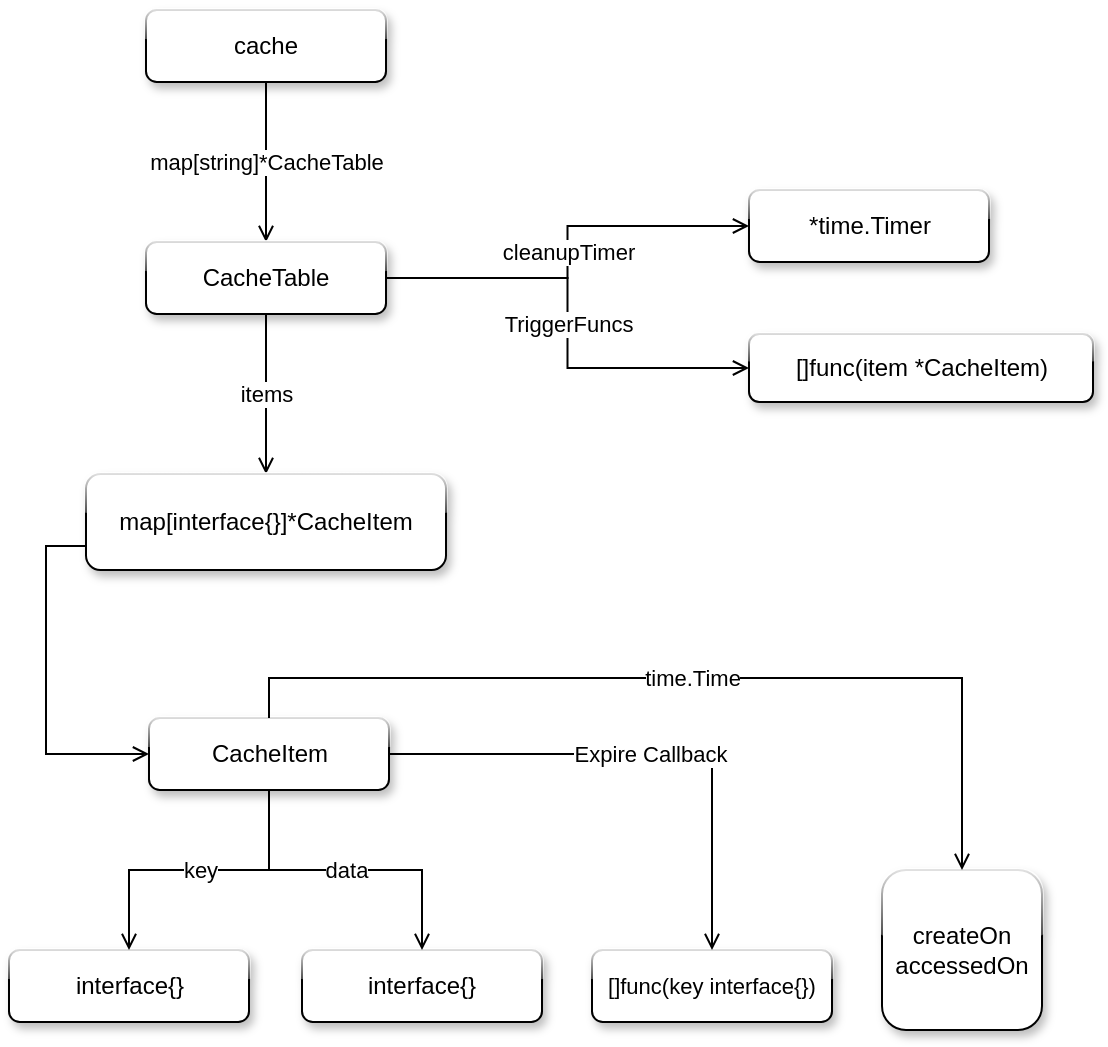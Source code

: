 <mxfile version="11.2.7" type="device" pages="1"><diagram id="Me1z70hwH0ebfQTWie_I" name="第 1 页"><mxGraphModel dx="946" dy="725" grid="1" gridSize="10" guides="1" tooltips="1" connect="1" arrows="1" fold="1" page="1" pageScale="1" pageWidth="827" pageHeight="1169" math="0" shadow="0"><root><mxCell id="0"/><mxCell id="1" parent="0"/><mxCell id="oxXwCK-QeSUxRszPFn-p-5" value="map[string]*CacheTable" style="edgeStyle=orthogonalEdgeStyle;rounded=0;orthogonalLoop=1;jettySize=auto;html=1;endArrow=open;endFill=0;" edge="1" parent="1" source="oxXwCK-QeSUxRszPFn-p-1" target="oxXwCK-QeSUxRszPFn-p-4"><mxGeometry relative="1" as="geometry"/></mxCell><mxCell id="oxXwCK-QeSUxRszPFn-p-1" value="cache" style="rounded=1;whiteSpace=wrap;html=1;shadow=1;glass=1;comic=0;" vertex="1" parent="1"><mxGeometry x="140" y="30" width="120" height="36" as="geometry"/></mxCell><mxCell id="oxXwCK-QeSUxRszPFn-p-29" value="items" style="edgeStyle=orthogonalEdgeStyle;rounded=0;orthogonalLoop=1;jettySize=auto;html=1;endArrow=open;endFill=0;" edge="1" parent="1" source="oxXwCK-QeSUxRszPFn-p-4" target="oxXwCK-QeSUxRszPFn-p-28"><mxGeometry relative="1" as="geometry"/></mxCell><mxCell id="oxXwCK-QeSUxRszPFn-p-36" value="cleanupTimer" style="edgeStyle=orthogonalEdgeStyle;rounded=0;orthogonalLoop=1;jettySize=auto;html=1;endArrow=open;endFill=0;" edge="1" parent="1" source="oxXwCK-QeSUxRszPFn-p-4" target="oxXwCK-QeSUxRszPFn-p-35"><mxGeometry relative="1" as="geometry"/></mxCell><mxCell id="oxXwCK-QeSUxRszPFn-p-38" value="TriggerFuncs" style="edgeStyle=orthogonalEdgeStyle;rounded=0;orthogonalLoop=1;jettySize=auto;html=1;exitX=1;exitY=0.5;exitDx=0;exitDy=0;entryX=0;entryY=0.5;entryDx=0;entryDy=0;endArrow=open;endFill=0;" edge="1" parent="1" source="oxXwCK-QeSUxRszPFn-p-4" target="oxXwCK-QeSUxRszPFn-p-37"><mxGeometry relative="1" as="geometry"/></mxCell><mxCell id="oxXwCK-QeSUxRszPFn-p-4" value="CacheTable" style="rounded=1;whiteSpace=wrap;html=1;shadow=1;glass=1;comic=0;" vertex="1" parent="1"><mxGeometry x="140" y="146" width="120" height="36" as="geometry"/></mxCell><mxCell id="oxXwCK-QeSUxRszPFn-p-35" value="*time.Timer" style="rounded=1;whiteSpace=wrap;html=1;shadow=1;glass=1;comic=0;" vertex="1" parent="1"><mxGeometry x="441.5" y="120" width="120" height="36" as="geometry"/></mxCell><mxCell id="oxXwCK-QeSUxRszPFn-p-34" style="edgeStyle=orthogonalEdgeStyle;rounded=0;orthogonalLoop=1;jettySize=auto;html=1;exitX=0;exitY=0.75;exitDx=0;exitDy=0;entryX=0;entryY=0.5;entryDx=0;entryDy=0;endArrow=open;endFill=0;" edge="1" parent="1" source="oxXwCK-QeSUxRszPFn-p-28" target="oxXwCK-QeSUxRszPFn-p-6"><mxGeometry relative="1" as="geometry"/></mxCell><mxCell id="oxXwCK-QeSUxRszPFn-p-28" value="map[interface{}]*CacheItem" style="rounded=1;whiteSpace=wrap;html=1;shadow=1;glass=1;comic=0;" vertex="1" parent="1"><mxGeometry x="110" y="262" width="180" height="48" as="geometry"/></mxCell><mxCell id="oxXwCK-QeSUxRszPFn-p-31" value="" style="group" vertex="1" connectable="0" parent="1"><mxGeometry x="71.5" y="262" width="490" height="274" as="geometry"/></mxCell><mxCell id="oxXwCK-QeSUxRszPFn-p-6" value="CacheItem" style="rounded=1;whiteSpace=wrap;html=1;shadow=1;glass=1;comic=0;" vertex="1" parent="oxXwCK-QeSUxRszPFn-p-31"><mxGeometry x="70" y="122" width="120" height="36" as="geometry"/></mxCell><mxCell id="oxXwCK-QeSUxRszPFn-p-24" value="&lt;span style=&quot;font-size: 11px ; white-space: nowrap ; background-color: rgb(255 , 255 , 255)&quot;&gt;[]func(key interface{})&lt;/span&gt;" style="rounded=1;whiteSpace=wrap;html=1;shadow=1;glass=1;comic=0;" vertex="1" parent="oxXwCK-QeSUxRszPFn-p-31"><mxGeometry x="291.5" y="238" width="120" height="36" as="geometry"/></mxCell><mxCell id="oxXwCK-QeSUxRszPFn-p-25" value="Expire Callback" style="edgeStyle=orthogonalEdgeStyle;rounded=0;orthogonalLoop=1;jettySize=auto;html=1;endArrow=open;endFill=0;" edge="1" parent="oxXwCK-QeSUxRszPFn-p-31" source="oxXwCK-QeSUxRszPFn-p-6" target="oxXwCK-QeSUxRszPFn-p-24"><mxGeometry relative="1" as="geometry"/></mxCell><mxCell id="oxXwCK-QeSUxRszPFn-p-9" value="interface{}" style="rounded=1;whiteSpace=wrap;html=1;shadow=1;glass=1;comic=0;" vertex="1" parent="oxXwCK-QeSUxRszPFn-p-31"><mxGeometry x="146.5" y="238" width="120" height="36" as="geometry"/></mxCell><mxCell id="oxXwCK-QeSUxRszPFn-p-10" value="data" style="edgeStyle=orthogonalEdgeStyle;rounded=0;orthogonalLoop=1;jettySize=auto;html=1;endArrow=open;endFill=0;" edge="1" parent="oxXwCK-QeSUxRszPFn-p-31" source="oxXwCK-QeSUxRszPFn-p-6" target="oxXwCK-QeSUxRszPFn-p-9"><mxGeometry relative="1" as="geometry"/></mxCell><mxCell id="oxXwCK-QeSUxRszPFn-p-7" value="interface{}" style="rounded=1;whiteSpace=wrap;html=1;shadow=1;glass=1;comic=0;" vertex="1" parent="oxXwCK-QeSUxRszPFn-p-31"><mxGeometry y="238" width="120" height="36" as="geometry"/></mxCell><mxCell id="oxXwCK-QeSUxRszPFn-p-8" value="key" style="edgeStyle=orthogonalEdgeStyle;rounded=0;orthogonalLoop=1;jettySize=auto;html=1;endArrow=open;endFill=0;" edge="1" parent="oxXwCK-QeSUxRszPFn-p-31" source="oxXwCK-QeSUxRszPFn-p-6" target="oxXwCK-QeSUxRszPFn-p-7"><mxGeometry relative="1" as="geometry"/></mxCell><mxCell id="oxXwCK-QeSUxRszPFn-p-33" style="edgeStyle=orthogonalEdgeStyle;rounded=0;orthogonalLoop=1;jettySize=auto;html=1;exitX=0.5;exitY=1;exitDx=0;exitDy=0;endArrow=open;endFill=0;" edge="1" parent="oxXwCK-QeSUxRszPFn-p-31" source="oxXwCK-QeSUxRszPFn-p-24" target="oxXwCK-QeSUxRszPFn-p-24"><mxGeometry relative="1" as="geometry"/></mxCell><mxCell id="oxXwCK-QeSUxRszPFn-p-21" value="createOn&lt;br&gt;accessedOn" style="whiteSpace=wrap;html=1;aspect=fixed;rounded=1;shadow=1;glass=1;comic=0;fillColor=#FFFFFF;" vertex="1" parent="1"><mxGeometry x="508" y="460" width="80" height="80" as="geometry"/></mxCell><mxCell id="oxXwCK-QeSUxRszPFn-p-23" value="time.Time" style="edgeStyle=orthogonalEdgeStyle;rounded=0;orthogonalLoop=1;jettySize=auto;html=1;exitX=0.5;exitY=0;exitDx=0;exitDy=0;endArrow=open;endFill=0;" edge="1" parent="1" source="oxXwCK-QeSUxRszPFn-p-6" target="oxXwCK-QeSUxRszPFn-p-21"><mxGeometry relative="1" as="geometry"/></mxCell><mxCell id="oxXwCK-QeSUxRszPFn-p-37" value="[]func(item *CacheItem)" style="rounded=1;whiteSpace=wrap;html=1;shadow=1;glass=1;comic=0;" vertex="1" parent="1"><mxGeometry x="441.5" y="192" width="172" height="34" as="geometry"/></mxCell></root></mxGraphModel></diagram></mxfile>